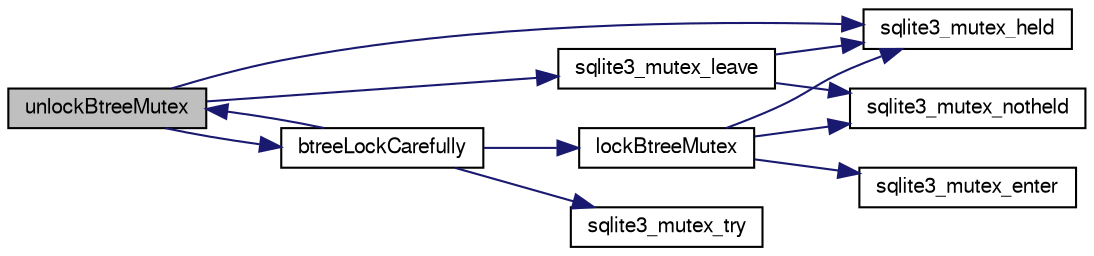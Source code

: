 digraph "unlockBtreeMutex"
{
  edge [fontname="FreeSans",fontsize="10",labelfontname="FreeSans",labelfontsize="10"];
  node [fontname="FreeSans",fontsize="10",shape=record];
  rankdir="LR";
  Node851186 [label="unlockBtreeMutex",height=0.2,width=0.4,color="black", fillcolor="grey75", style="filled", fontcolor="black"];
  Node851186 -> Node851187 [color="midnightblue",fontsize="10",style="solid",fontname="FreeSans"];
  Node851187 [label="sqlite3_mutex_held",height=0.2,width=0.4,color="black", fillcolor="white", style="filled",URL="$sqlite3_8c.html#acf77da68932b6bc163c5e68547ecc3e7"];
  Node851186 -> Node851188 [color="midnightblue",fontsize="10",style="solid",fontname="FreeSans"];
  Node851188 [label="sqlite3_mutex_leave",height=0.2,width=0.4,color="black", fillcolor="white", style="filled",URL="$sqlite3_8c.html#a5838d235601dbd3c1fa993555c6bcc93"];
  Node851188 -> Node851187 [color="midnightblue",fontsize="10",style="solid",fontname="FreeSans"];
  Node851188 -> Node851189 [color="midnightblue",fontsize="10",style="solid",fontname="FreeSans"];
  Node851189 [label="sqlite3_mutex_notheld",height=0.2,width=0.4,color="black", fillcolor="white", style="filled",URL="$sqlite3_8c.html#a83967c837c1c000d3b5adcfaa688f5dc"];
  Node851186 -> Node851190 [color="midnightblue",fontsize="10",style="solid",fontname="FreeSans"];
  Node851190 [label="btreeLockCarefully",height=0.2,width=0.4,color="black", fillcolor="white", style="filled",URL="$sqlite3_8c.html#a796746b1c1e4d6926960636bd74c79d7"];
  Node851190 -> Node851191 [color="midnightblue",fontsize="10",style="solid",fontname="FreeSans"];
  Node851191 [label="sqlite3_mutex_try",height=0.2,width=0.4,color="black", fillcolor="white", style="filled",URL="$sqlite3_8c.html#a196f84b09bdfda96ae5ae23189be1ec8"];
  Node851190 -> Node851186 [color="midnightblue",fontsize="10",style="solid",fontname="FreeSans"];
  Node851190 -> Node851192 [color="midnightblue",fontsize="10",style="solid",fontname="FreeSans"];
  Node851192 [label="lockBtreeMutex",height=0.2,width=0.4,color="black", fillcolor="white", style="filled",URL="$sqlite3_8c.html#ab1714bc62ac8a451c7b17bc53053ca53"];
  Node851192 -> Node851189 [color="midnightblue",fontsize="10",style="solid",fontname="FreeSans"];
  Node851192 -> Node851187 [color="midnightblue",fontsize="10",style="solid",fontname="FreeSans"];
  Node851192 -> Node851193 [color="midnightblue",fontsize="10",style="solid",fontname="FreeSans"];
  Node851193 [label="sqlite3_mutex_enter",height=0.2,width=0.4,color="black", fillcolor="white", style="filled",URL="$sqlite3_8c.html#a1c12cde690bd89f104de5cbad12a6bf5"];
}
